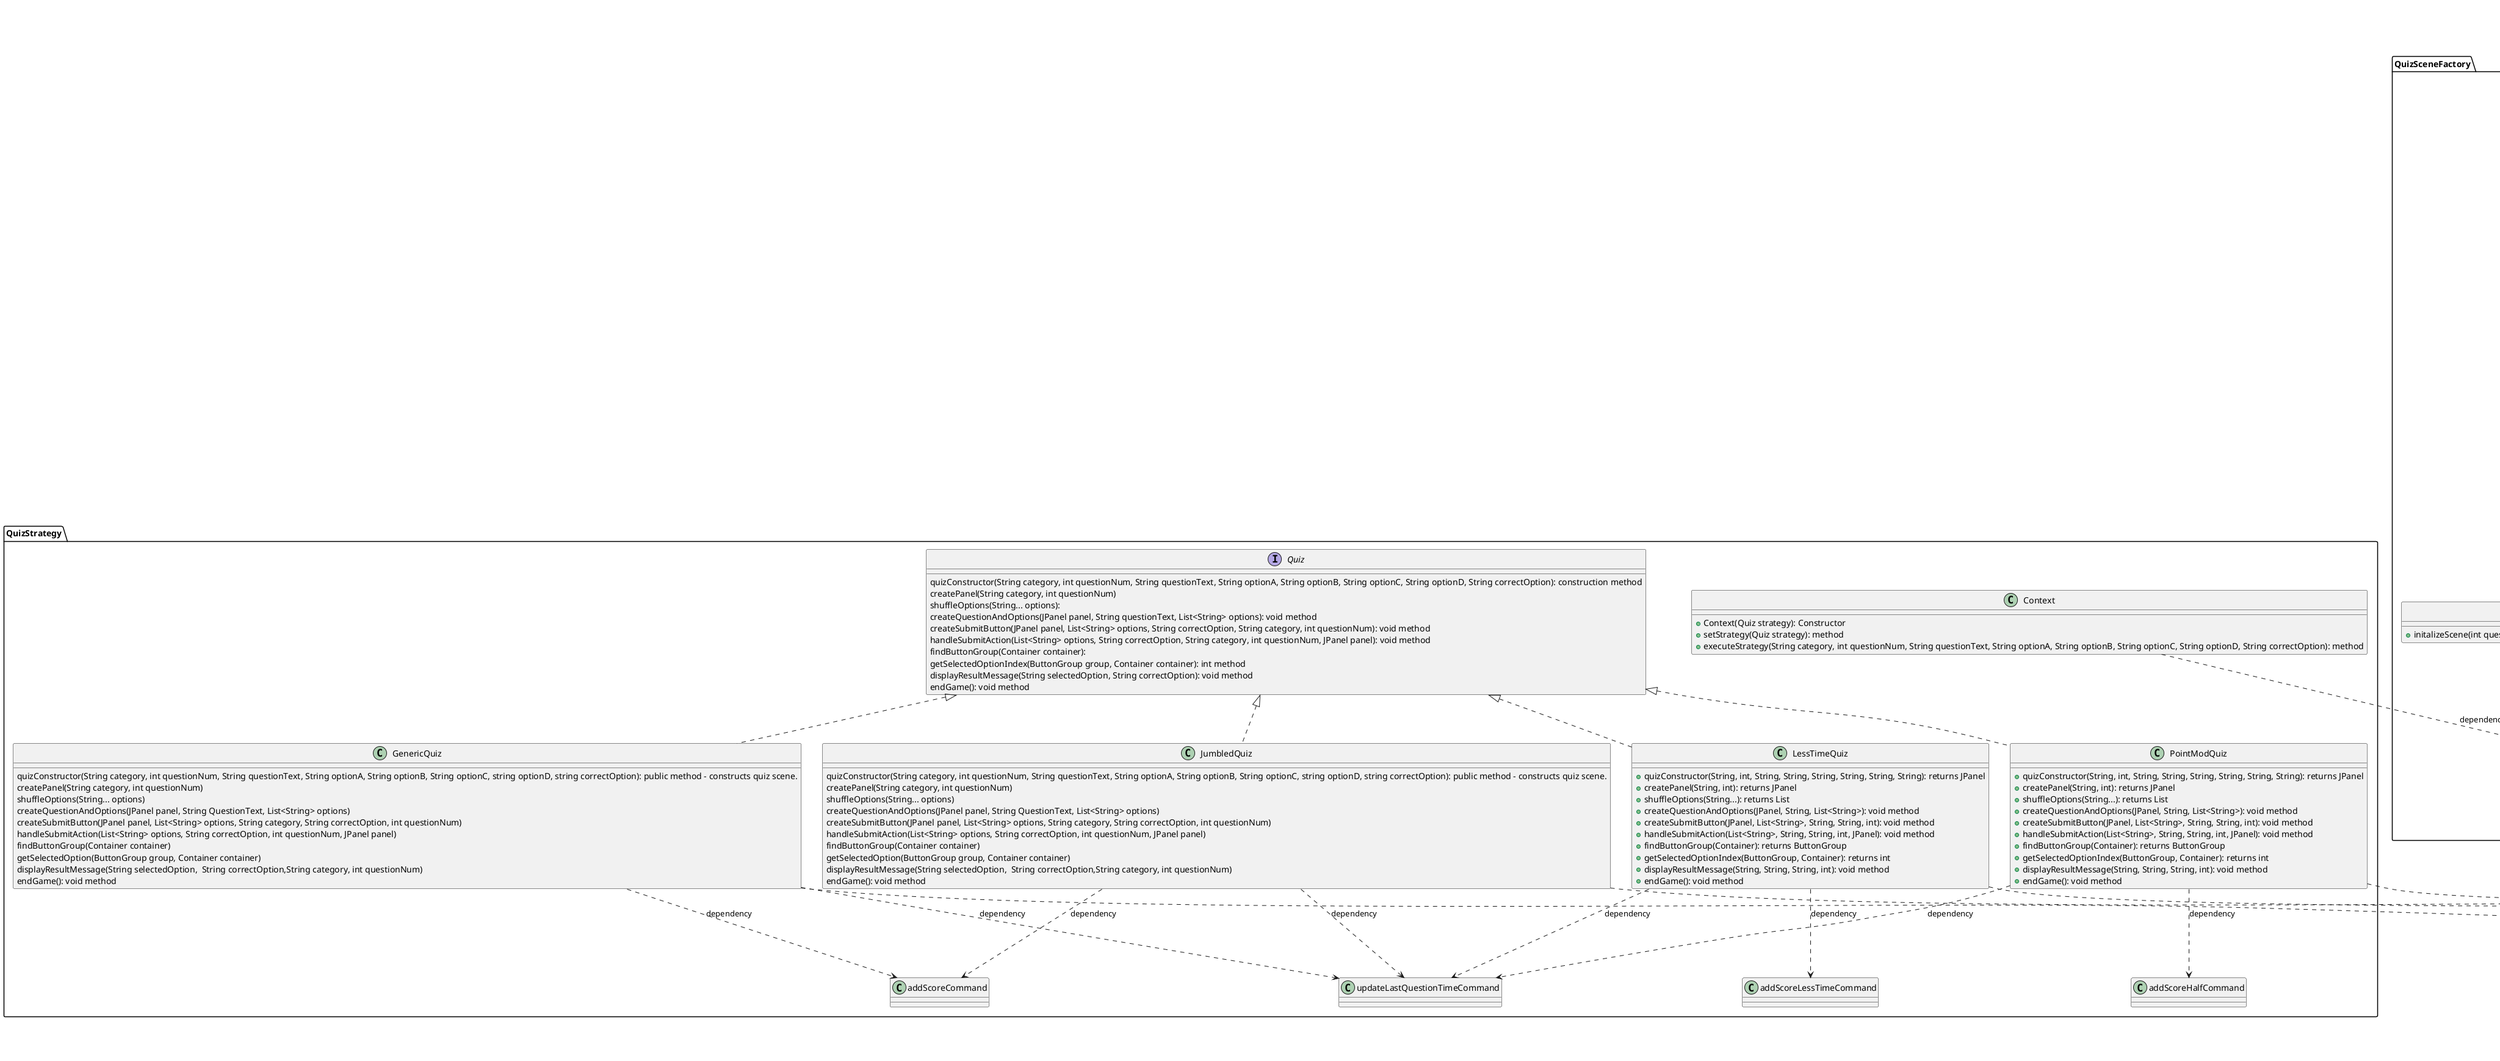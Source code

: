 @startuml



package app {
    class Application implements JPanel {
        +Application(): Constructor
        +showScene(String sceneName): static method
        +addScene(JPanel scene, String sceneName): static method
        +main(String[] args): static method
    }
    Application ..> MainMenu : dependency
    Application ..> EntertainmentScene : dependency
    Application ..> HistoryScene : dependency
    Application ..> ScienceScene : dependency
    Application ..> OptionScene : dependency
    Application ..> LeaderboardScene : dependency
    Application ..> GameScene : dependency
    Application ..> Leaderboard : dependency
    GameScene ..> MenuButton : dependency

    class EntertainmentScene implements JPanel {
        +EntertainmentScene(): Constructor
    }
    EntertainmentScene ..> MenuButton : dependency
    EntertainmentScene ..> QuizConstructor : dependency
    

    class GameScene implements JPanel {
        +GameScene(): Constructor
    }
    GameScene ..> MenuButton : dependency

    class HistoryScene implements JPanel {
        +HistoryScene(): Constructor
    }
    GameScene ..> MenuButton : dependency
    HistoryScene ..> QuizConstructor : dependency

    class MainMenu implements JPanel {
        +MainMenu(JFrame frame): Constructor
    }
    GameScene ..> MenuButton : dependency

    class MenuButton implements JButton {
        +MenuButton(String text, String sceneName): Constructor
        +initButton(): private method
    }
    MenuButton ..> Application : dependency

    class OptionScene implements JPanel {
        +OptionScene(): Constructor
    }
    GameScene ..> MenuButton : dependency
    OptionScene ..> LeaderboardScene : dependency


    class QuizConstructor {
        +buildQuiz(String category): static method
    }
    QuizConstructor ..> ScoreReceiver : dependency
    QuizConstructor ..> QuestionRepository : dependency
    QuizConstructor ..> Question : dependency
    QuizConstructor ..> QuizSceneCreator : dependency
    QuizConstructor ..> ScienceCreator : dependency
    QuizConstructor ..> HistoryCreator : dependency
    QuizConstructor ..> EntertainmentCreator : dependency
    QuizConstructor ..> Command : dependency
    QuizConstructor ..> InitScoreCommand : dependency
    
    

    class ScienceScene implements JPanel {
        +ScienceScene(): Constructor
    }
    GameScene ..> MenuButton : dependency
    ScienceScene ..> QuizConstructor : dependency
}



package Leaderboard {
    class Leaderboard {
        +getScores(): int
        +addNewScores(String name, int score): static void method
        +initalizeLeaderboard(): static void method
        +resetLeaderboard(): static void method
    }

    class LeaderboardScene implements JPanel {
        +updateScores(): static method
        +updateLeaderboard(): static void method
    }
    GameScene ..> MenuButton : dependency
}

package QuestionSingleton {
    class Question {
        +Question(String questionText, String optionA, String optionB, String optionC, String optionD, String correctOption) : Constructor
    }

    class QuestionFactory {
        +createQuestion(String questionText, String optionA, String optionB, String optionC, String optionD, String correctOption): Question
    }
    QuestionFactory ..> Question : dependency

    class QuestionRepository {
        +QuestionRepository(): private Constructor
        +getInstance(): static synchronized method
        +initalizeQuestions(): private method
        +addScienceQuestions(): private method
        +addHistoryQuestions(): private method
        +addEntertainmentQuestions(): private method
        +getScienceQuestions(): public method
        +getHistoryQuestions(): public method
        +getEntertainmentQuestions(): public method
    }
    QuestionRepository ..> Question : dependency
    QuestionRepository ..> QuestionFactory : dependency
}


package QuizSceneFactory {
    class EntertainmentCreator implements QuizSceneCreator {
        constructScene(): method - returns EntertainmentQuiz
    }
    EntertainmentCreator ..> EntertainmentQuiz : dependency
    EntertainmentCreator ..> QuizSceneInterface : dependency

    class HistoryCreator implements QuizSceneCreator {
        constructScene(): method
    }
    HistoryCreator ..> HistoryQuiz : dependency
    HistoryCreator ..> QuizSceneInterface : dependency

    class ScienceCreator implements QuizSceneCreator {
        constructScene(): method - returns ScienceQuiz
    }
    ScienceCreator ..> ScienceQuiz : dependency
    ScienceCreator ..> QuizSceneInterface : dependency

    class EntertainmentQuiz implements QuizSceneInterface {
        +initalizeScene(int questionNum, String questionText, String optionA, String optionB, String optionC, String optionD, String correctOption)
    }
    EntertainmentQuiz ..> Quiz : dependency
    EntertainmentQuiz ..> Context : dependency
    EntertainmentQuiz ..> PointModQuiz : dependency
    EntertainmentQuiz ..> LessTimeQuiz : dependency
    EntertainmentQuiz ..> JumbledQuiz : dependency
    EntertainmentQuiz ..> GenericQuiz : dependency

    class HistoryQuiz implements QuizSceneInterface {
        +initalizeScene(int questionNum, String questionText, String optionA, String optionB, String optionC, String optionD, String correctOption)
    }
    HistoryQuiz ..> Quiz : dependency
    HistoryQuiz ..> Context : dependency
    HistoryQuiz ..> PointModQuiz : dependency
    HistoryQuiz ..> LessTimeQuiz : dependency
    HistoryQuiz ..> JumbledQuiz : dependency
    HistoryQuiz ..> GenericQuiz : dependency

    class ScienceQuiz implements QuizSceneInterface {
        +initalizeScene(int questionNum, String questionText, String optionA, String optionB, String optionC, String optionD, String correctOption)
    }
    ScienceQuiz ..> Quiz : dependency
    ScienceQuiz ..> Context : dependency
    ScienceQuiz ..> PointModQuiz : dependency
    ScienceQuiz ..> LessTimeQuiz : dependency
    ScienceQuiz ..> JumbledQuiz : dependency
    ScienceQuiz ..> GenericQuiz : dependency

    class QuizSceneCreator implements JPanel {
        +createScene(int questionNum, String questionText, String optionA, String optionB, String optionC, String optionD, String correctOption): 
        +constructScene(): abstract method
    }
    QuizSceneCreator ..> QuizSceneInterface : dependency

    interface QuizSceneInterface {
        +initalizeScene(int questionNum, String questionText, String optionA, String optionB, String optionC, String optionD, String correctOption):
    }
    
    
}

package QuizStrategy {
    class Context {
        +Context(Quiz strategy): Constructor
        +setStrategy(Quiz strategy): method 
        +executeStrategy(String category, int questionNum, String questionText, String optionA, String optionB, String optionC, String optionD, String correctOption): method
    }
    Context ..> Quiz : dependency

    class GenericQuiz implements Quiz {
        quizConstructor(String category, int questionNum, String questionText, String optionA, String optionB, String optionC, string optionD, string correctOption): public method - constructs quiz scene.
        createPanel(String category, int questionNum)
        shuffleOptions(String... options)
        createQuestionAndOptions(JPanel panel, String QuestionText, List<String> options)
        createSubmitButton(JPanel panel, List<String> options, String category, String correctOption, int questionNum)
        handleSubmitAction(List<String> options, String correctOption, int questionNum, JPanel panel)
        findButtonGroup(Container container)
        getSelectedOption(ButtonGroup group, Container container)
        displayResultMessage(String selectedOption,  String correctOption,String category, int questionNum)
        endGame(): void method
    }
    GenericQuiz ..> addScoreCommand : dependency
    GenericQuiz ..> updateLastQuestionTimeCommand : dependency
    GenericQuiz ..> Command : dependency


    class JumbledQuiz implements Quiz {
        quizConstructor(String category, int questionNum, String questionText, String optionA, String optionB, String optionC, string optionD, string correctOption): public method - constructs quiz scene.
        createPanel(String category, int questionNum)
        shuffleOptions(String... options)
        createQuestionAndOptions(JPanel panel, String QuestionText, List<String> options)
        createSubmitButton(JPanel panel, List<String> options, String category, String correctOption, int questionNum)
        handleSubmitAction(List<String> options, String correctOption, int questionNum, JPanel panel)
        findButtonGroup(Container container)
        getSelectedOption(ButtonGroup group, Container container)
        displayResultMessage(String selectedOption,  String correctOption,String category, int questionNum)
        endGame(): void method
    }
    JumbledQuiz ..> addScoreCommand : dependency
    JumbledQuiz ..> updateLastQuestionTimeCommand : dependency
    JumbledQuiz ..> Command : dependency

    class LessTimeQuiz implements Quiz {
        +quizConstructor(String, int, String, String, String, String, String, String): returns JPanel
        +createPanel(String, int): returns JPanel
        +shuffleOptions(String...): returns List
        +createQuestionAndOptions(JPanel, String, List<String>): void method
        +createSubmitButton(JPanel, List<String>, String, String, int): void method
        +handleSubmitAction(List<String>, String, String, int, JPanel): void method
        +findButtonGroup(Container): returns ButtonGroup
        +getSelectedOptionIndex(ButtonGroup, Container): returns int
        +displayResultMessage(String, String, String, int): void method
        +endGame(): void method
    }
    LessTimeQuiz ..> addScoreLessTimeCommand : dependency
    LessTimeQuiz ..> updateLastQuestionTimeCommand : dependency
    LessTimeQuiz ..> Command : dependency

    class PointModQuiz implements Quiz {
        +quizConstructor(String, int, String, String, String, String, String, String): returns JPanel
        +createPanel(String, int): returns JPanel
        +shuffleOptions(String...): returns List
        +createQuestionAndOptions(JPanel, String, List<String>): void method
        +createSubmitButton(JPanel, List<String>, String, String, int): void method
        +handleSubmitAction(List<String>, String, String, int, JPanel): void method
        +findButtonGroup(Container): returns ButtonGroup
        +getSelectedOptionIndex(ButtonGroup, Container): returns int
        +displayResultMessage(String, String, String, int): void method
        +endGame(): void method
    }
    PointModQuiz ..> addScoreHalfCommand : dependency
    PointModQuiz ..> updateLastQuestionTimeCommand : dependency
    PointModQuiz ..> Command : dependency

    interface Quiz {
        quizConstructor(String category, int questionNum, String questionText, String optionA, String optionB, String optionC, String optionD, String correctOption): construction method
        createPanel(String category, int questionNum)
        shuffleOptions(String... options): 
        createQuestionAndOptions(JPanel panel, String questionText, List<String> options): void method
        createSubmitButton(JPanel panel, List<String> options, String correctOption, String category, int questionNum): void method
        handleSubmitAction(List<String> options, String correctOption, String category, int questionNum, JPanel panel): void method
        findButtonGroup(Container container): 
        getSelectedOptionIndex(ButtonGroup group, Container container): int method 
        displayResultMessage(String selectedOption, String correctOption): void method
        endGame(): void method
    }
}

package ScoreCommand {
    class AddScoreCommand implements Command {
        +AddScoreCommand(ScoreReceiver scoreReceiver): Constructor
        +execute(): void method
    }
    AddScoreCommand ..> ScoreReceiver : dependency

    class AddScoreHalfCommand implements Command {
        +AddScoreHalfCommand(ScoreReceiver scoreReceiver): Constructor
        +execute(): void method
    }
    AddScoreHalfCommand ..> ScoreReceiver : dependency

    class AddScoreLessTimeCommand implements Command {
        +AddScoreLessTimeCommand(ScoreReceiver scoreReceiver): Constructor
        +execute(): void method
    }
    AddScoreLessTimeCommand ..> ScoreReceiver : dependency

    interface Command {
        execute(): void method
    }

    class InitScoreCommand implements Command {
        +InitScoreCommand(ScoreReceiver scoreReceiver): Constructor
        +execute(): void method
    }
    InitScoreCommand ..> ScoreReceiver : dependency

    class ScoreReceiver {
        +initScore(): void method
        +addScore(): void method
        +addScoreHalf(): void method
        +addScoreLessTime(): void method
        +updateLastQuestionTime(): void method
        +getScore(): returns int
        +getTotalTime(): returns int
    }

    class UpdateLastQuestionTimeCommand implements Command {
        +UpdateLastQuestionTimeCommand(ScoreReceiver scoreReceiver): Constructor
        +execute(): void method
    }
    UpdateLastQuestionTimeCommand ..> ScoreReceiver : dependency
}


@enduml


